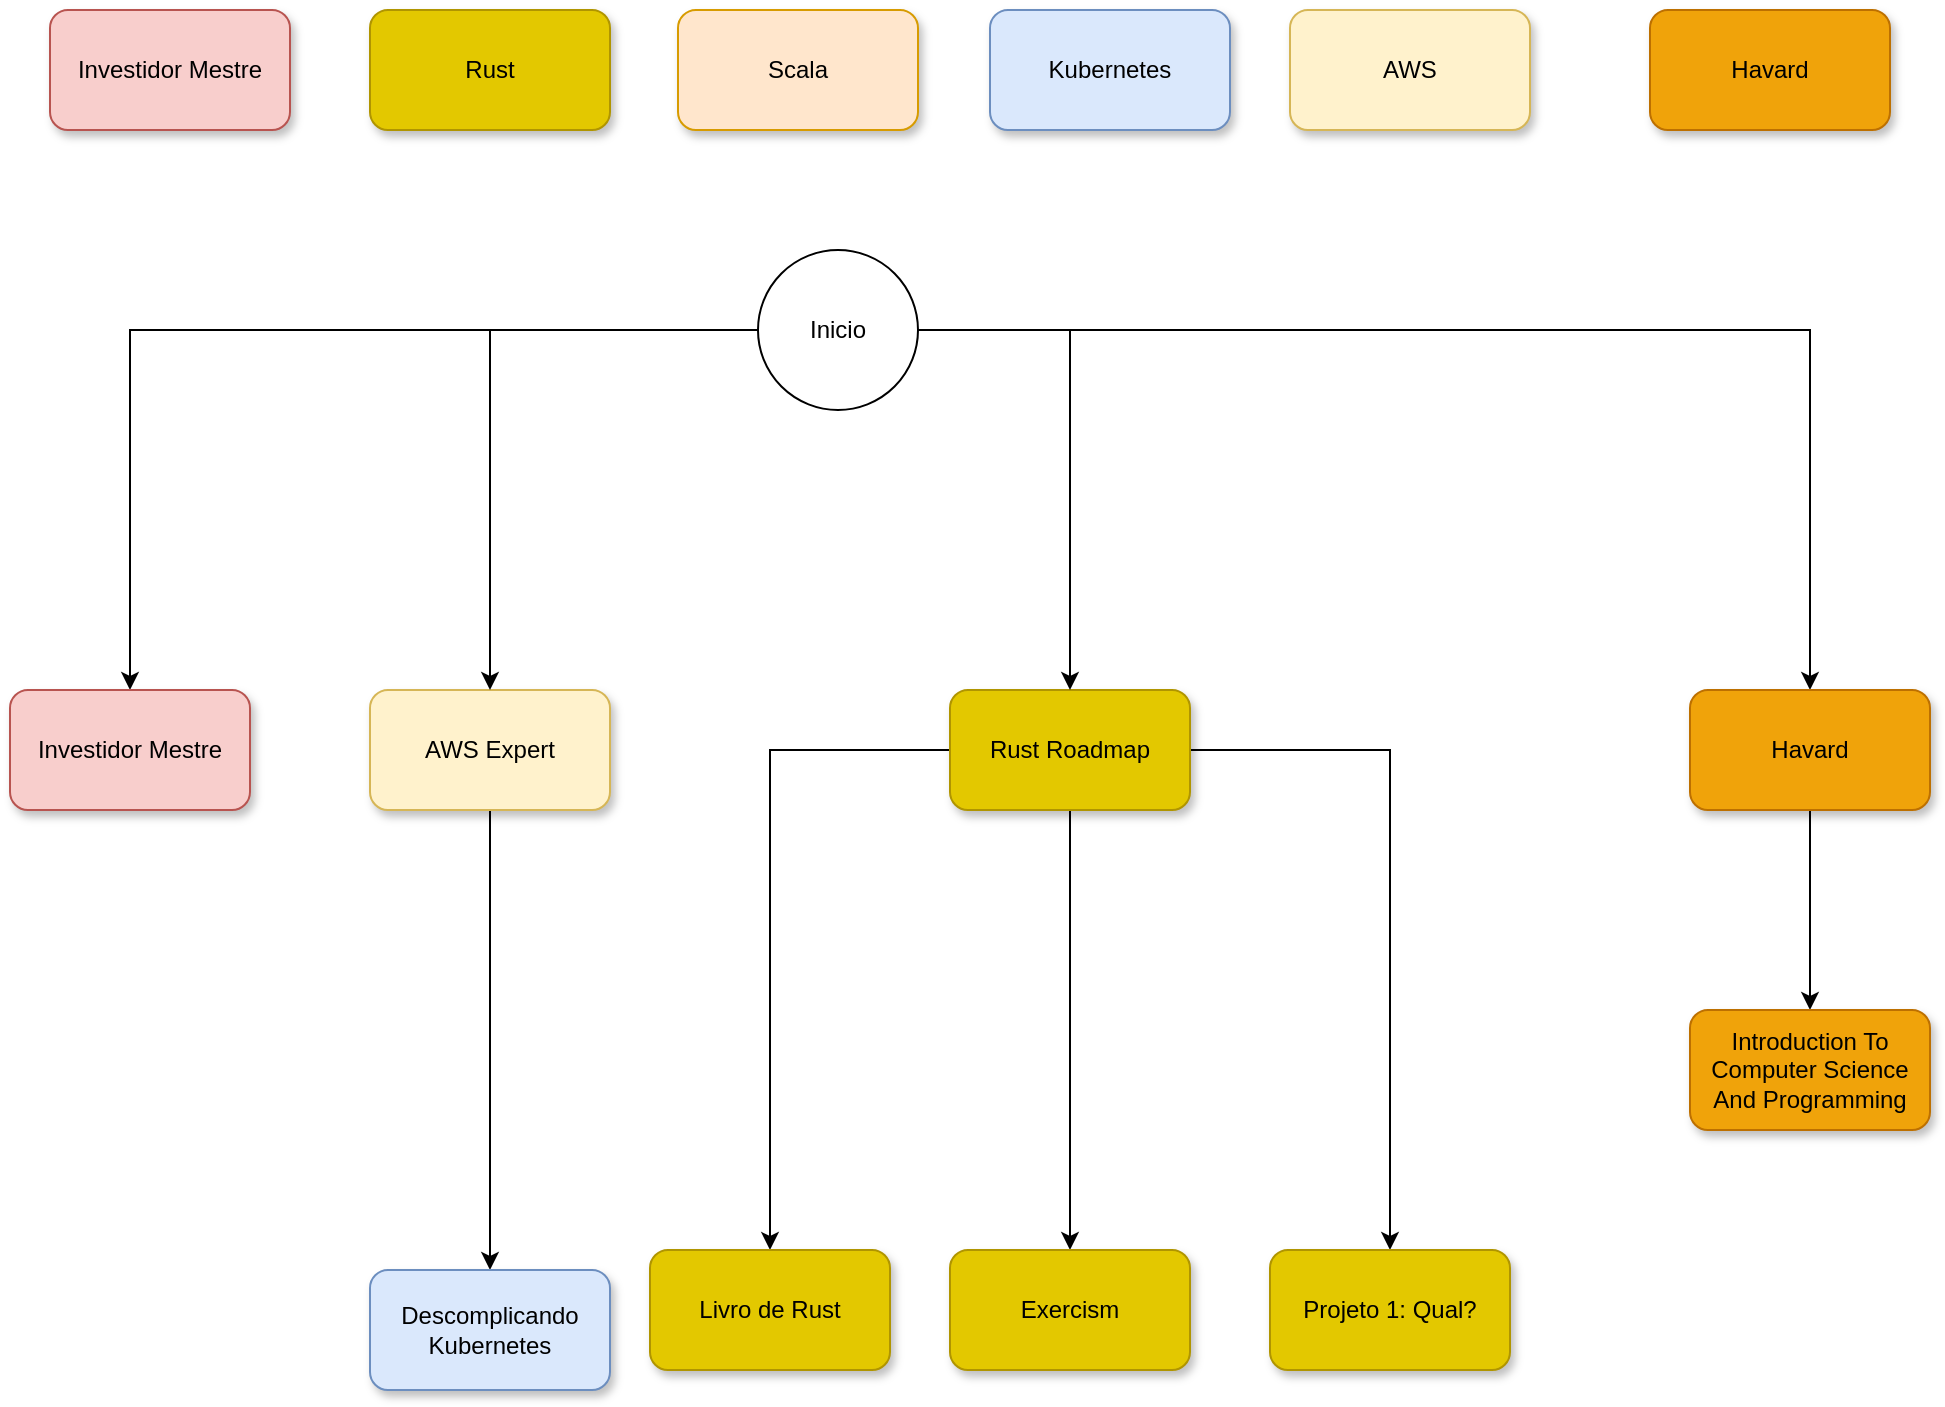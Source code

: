 <mxfile version="22.1.16" type="github">
  <diagram name="Página-1" id="EQxA5Od2Q3lQZ3v4GBOc">
    <mxGraphModel dx="1434" dy="746" grid="1" gridSize="10" guides="1" tooltips="1" connect="1" arrows="1" fold="1" page="1" pageScale="1" pageWidth="827" pageHeight="1169" math="0" shadow="0">
      <root>
        <mxCell id="0" />
        <mxCell id="1" parent="0" />
        <mxCell id="GFYhtWjBYcAE8isCYqtC-1" value="Investidor Mestre" style="rounded=1;whiteSpace=wrap;html=1;fillColor=#f8cecc;strokeColor=#b85450;shadow=1;" parent="1" vertex="1">
          <mxGeometry x="40" y="40" width="120" height="60" as="geometry" />
        </mxCell>
        <mxCell id="GFYhtWjBYcAE8isCYqtC-2" value="Scala" style="rounded=1;whiteSpace=wrap;html=1;fillColor=#ffe6cc;strokeColor=#d79b00;shadow=1;" parent="1" vertex="1">
          <mxGeometry x="354" y="40" width="120" height="60" as="geometry" />
        </mxCell>
        <mxCell id="GFYhtWjBYcAE8isCYqtC-3" value="Rust" style="rounded=1;whiteSpace=wrap;html=1;fillColor=#e3c800;strokeColor=#B09500;shadow=1;fontColor=#000000;" parent="1" vertex="1">
          <mxGeometry x="200" y="40" width="120" height="60" as="geometry" />
        </mxCell>
        <mxCell id="GFYhtWjBYcAE8isCYqtC-4" value="Kubernetes" style="rounded=1;whiteSpace=wrap;html=1;fillColor=#dae8fc;strokeColor=#6c8ebf;shadow=1;" parent="1" vertex="1">
          <mxGeometry x="510" y="40" width="120" height="60" as="geometry" />
        </mxCell>
        <mxCell id="GFYhtWjBYcAE8isCYqtC-5" value="AWS" style="rounded=1;whiteSpace=wrap;html=1;fillColor=#fff2cc;strokeColor=#d6b656;shadow=1;" parent="1" vertex="1">
          <mxGeometry x="660" y="40" width="120" height="60" as="geometry" />
        </mxCell>
        <mxCell id="GFYhtWjBYcAE8isCYqtC-18" style="edgeStyle=orthogonalEdgeStyle;rounded=0;orthogonalLoop=1;jettySize=auto;html=1;" parent="1" source="GFYhtWjBYcAE8isCYqtC-16" target="GFYhtWjBYcAE8isCYqtC-17" edge="1">
          <mxGeometry relative="1" as="geometry" />
        </mxCell>
        <UserObject label="AWS Expert" link="https://www.linuxtips.io/path-player?courseid=aws-expert&amp;unit=63a488d768e3faaa9d033308Unit" id="GFYhtWjBYcAE8isCYqtC-16">
          <mxCell style="rounded=1;whiteSpace=wrap;html=1;fillColor=#fff2cc;strokeColor=#d6b656;shadow=1;" parent="1" vertex="1">
            <mxGeometry x="200" y="380" width="120" height="60" as="geometry" />
          </mxCell>
        </UserObject>
        <UserObject label="Descomplicando Kubernetes" link="https://www.linuxtips.io/path-player?courseid=descomplicando-o-kubernetes-expert-mode&amp;unit=637c8f62a2320103c4014177Unit" id="GFYhtWjBYcAE8isCYqtC-17">
          <mxCell style="rounded=1;whiteSpace=wrap;html=1;fillColor=#dae8fc;strokeColor=#6c8ebf;shadow=1;" parent="1" vertex="1">
            <mxGeometry x="200" y="670" width="120" height="60" as="geometry" />
          </mxCell>
        </UserObject>
        <mxCell id="Cs_8O8fR8tiA5AmXbRs4-8" style="edgeStyle=orthogonalEdgeStyle;rounded=0;orthogonalLoop=1;jettySize=auto;html=1;" edge="1" parent="1" source="GFYhtWjBYcAE8isCYqtC-19" target="Cs_8O8fR8tiA5AmXbRs4-6">
          <mxGeometry relative="1" as="geometry" />
        </mxCell>
        <mxCell id="Cs_8O8fR8tiA5AmXbRs4-10" style="edgeStyle=orthogonalEdgeStyle;rounded=0;orthogonalLoop=1;jettySize=auto;html=1;" edge="1" parent="1" source="GFYhtWjBYcAE8isCYqtC-19" target="Cs_8O8fR8tiA5AmXbRs4-9">
          <mxGeometry relative="1" as="geometry" />
        </mxCell>
        <mxCell id="Cs_8O8fR8tiA5AmXbRs4-12" style="edgeStyle=orthogonalEdgeStyle;rounded=0;orthogonalLoop=1;jettySize=auto;html=1;" edge="1" parent="1" source="GFYhtWjBYcAE8isCYqtC-19" target="Cs_8O8fR8tiA5AmXbRs4-11">
          <mxGeometry relative="1" as="geometry" />
        </mxCell>
        <UserObject label="Rust Roadmap" link="https://roadmap.sh/rust" id="GFYhtWjBYcAE8isCYqtC-19">
          <mxCell style="rounded=1;whiteSpace=wrap;html=1;fillColor=#e3c800;strokeColor=#B09500;shadow=1;fontColor=#000000;" parent="1" vertex="1">
            <mxGeometry x="490" y="380" width="120" height="60" as="geometry" />
          </mxCell>
        </UserObject>
        <mxCell id="GFYhtWjBYcAE8isCYqtC-20" value="Havard" style="rounded=1;whiteSpace=wrap;html=1;fillColor=#f0a30a;strokeColor=#BD7000;shadow=1;fontColor=#000000;" parent="1" vertex="1">
          <mxGeometry x="840" y="40" width="120" height="60" as="geometry" />
        </mxCell>
        <mxCell id="Cs_8O8fR8tiA5AmXbRs4-4" style="edgeStyle=orthogonalEdgeStyle;rounded=0;orthogonalLoop=1;jettySize=auto;html=1;" edge="1" parent="1" source="GFYhtWjBYcAE8isCYqtC-24" target="GFYhtWjBYcAE8isCYqtC-19">
          <mxGeometry relative="1" as="geometry" />
        </mxCell>
        <mxCell id="Cs_8O8fR8tiA5AmXbRs4-5" style="edgeStyle=orthogonalEdgeStyle;rounded=0;orthogonalLoop=1;jettySize=auto;html=1;" edge="1" parent="1" source="GFYhtWjBYcAE8isCYqtC-24" target="GFYhtWjBYcAE8isCYqtC-16">
          <mxGeometry relative="1" as="geometry" />
        </mxCell>
        <mxCell id="Cs_8O8fR8tiA5AmXbRs4-14" style="edgeStyle=orthogonalEdgeStyle;rounded=0;orthogonalLoop=1;jettySize=auto;html=1;" edge="1" parent="1" source="GFYhtWjBYcAE8isCYqtC-24" target="Cs_8O8fR8tiA5AmXbRs4-13">
          <mxGeometry relative="1" as="geometry" />
        </mxCell>
        <mxCell id="Cs_8O8fR8tiA5AmXbRs4-18" style="edgeStyle=orthogonalEdgeStyle;rounded=0;orthogonalLoop=1;jettySize=auto;html=1;" edge="1" parent="1" source="GFYhtWjBYcAE8isCYqtC-24" target="Cs_8O8fR8tiA5AmXbRs4-17">
          <mxGeometry relative="1" as="geometry" />
        </mxCell>
        <mxCell id="GFYhtWjBYcAE8isCYqtC-24" value="Inicio" style="ellipse;whiteSpace=wrap;html=1;aspect=fixed;" parent="1" vertex="1">
          <mxGeometry x="394" y="160" width="80" height="80" as="geometry" />
        </mxCell>
        <mxCell id="Cs_8O8fR8tiA5AmXbRs4-6" value="Livro de Rust" style="rounded=1;whiteSpace=wrap;html=1;fillColor=#e3c800;strokeColor=#B09500;shadow=1;fontColor=#000000;" vertex="1" parent="1">
          <mxGeometry x="340" y="660" width="120" height="60" as="geometry" />
        </mxCell>
        <mxCell id="Cs_8O8fR8tiA5AmXbRs4-9" value="Exercism" style="rounded=1;whiteSpace=wrap;html=1;fillColor=#e3c800;strokeColor=#B09500;shadow=1;fontColor=#000000;" vertex="1" parent="1">
          <mxGeometry x="490" y="660" width="120" height="60" as="geometry" />
        </mxCell>
        <mxCell id="Cs_8O8fR8tiA5AmXbRs4-11" value="Projeto 1: Qual?" style="rounded=1;whiteSpace=wrap;html=1;fillColor=#e3c800;strokeColor=#B09500;shadow=1;fontColor=#000000;" vertex="1" parent="1">
          <mxGeometry x="650" y="660" width="120" height="60" as="geometry" />
        </mxCell>
        <mxCell id="Cs_8O8fR8tiA5AmXbRs4-13" value="Investidor Mestre" style="rounded=1;whiteSpace=wrap;html=1;fillColor=#f8cecc;strokeColor=#b85450;shadow=1;" vertex="1" parent="1">
          <mxGeometry x="20" y="380" width="120" height="60" as="geometry" />
        </mxCell>
        <mxCell id="Cs_8O8fR8tiA5AmXbRs4-20" style="edgeStyle=orthogonalEdgeStyle;rounded=0;orthogonalLoop=1;jettySize=auto;html=1;" edge="1" parent="1" source="Cs_8O8fR8tiA5AmXbRs4-17" target="Cs_8O8fR8tiA5AmXbRs4-19">
          <mxGeometry relative="1" as="geometry" />
        </mxCell>
        <mxCell id="Cs_8O8fR8tiA5AmXbRs4-17" value="Havard" style="rounded=1;whiteSpace=wrap;html=1;fillColor=#f0a30a;strokeColor=#BD7000;shadow=1;fontColor=#000000;" vertex="1" parent="1">
          <mxGeometry x="860" y="380" width="120" height="60" as="geometry" />
        </mxCell>
        <mxCell id="Cs_8O8fR8tiA5AmXbRs4-19" value="Introduction To Computer Science And Programming" style="rounded=1;whiteSpace=wrap;html=1;fillColor=#f0a30a;strokeColor=#BD7000;shadow=1;fontColor=#000000;" vertex="1" parent="1">
          <mxGeometry x="860" y="540" width="120" height="60" as="geometry" />
        </mxCell>
      </root>
    </mxGraphModel>
  </diagram>
</mxfile>
